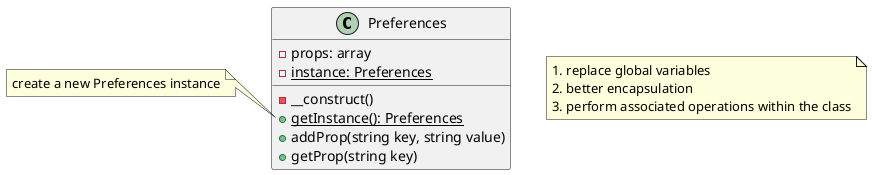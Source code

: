 @startuml Singleton
class Preferences {
    -props: array
    -{static} instance: Preferences
    -__construct()
    +{static} getInstance(): Preferences
    +addProp(string key, string value)
    +getProp(string key)
}

note left of Preferences::"getInstance()"
    create a new Preferences instance
end note

note as n1
    1. replace global variables
    2. better encapsulation
    3. perform associated operations within the class
end note

@enduml
